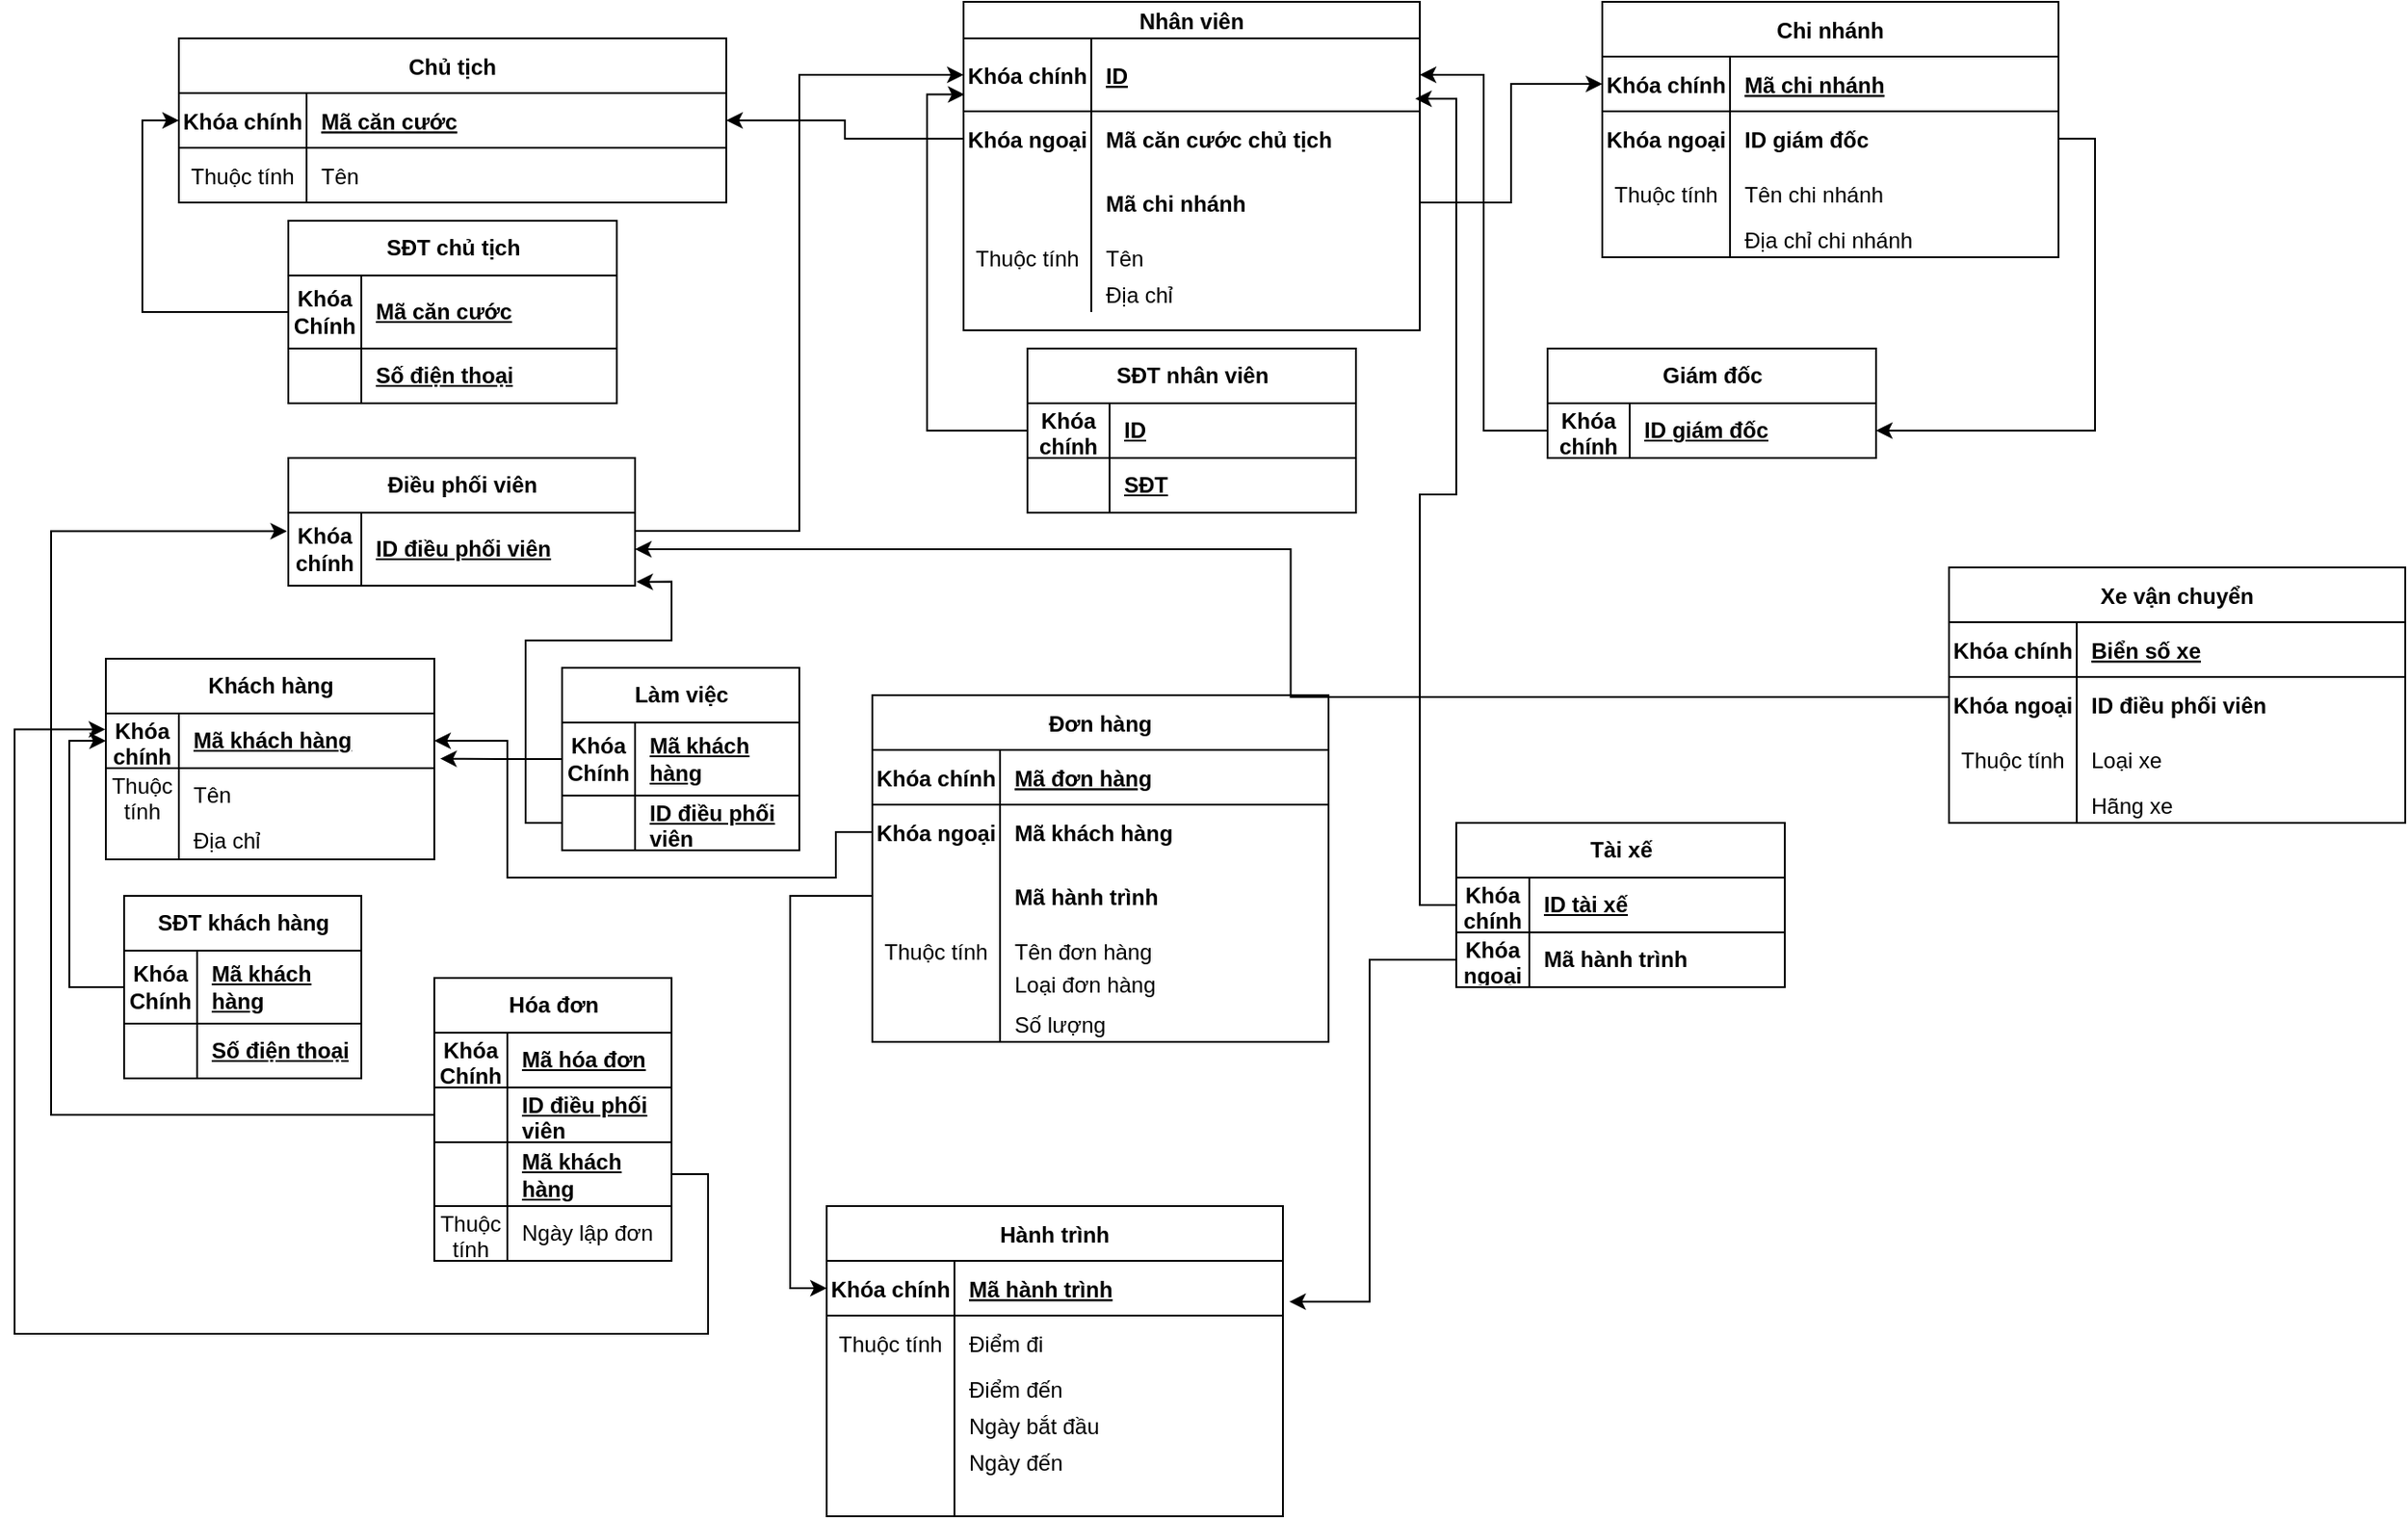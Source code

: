 <mxfile version="24.7.17">
  <diagram id="R2lEEEUBdFMjLlhIrx00" name="Page-1">
    <mxGraphModel dx="2339" dy="807" grid="1" gridSize="1" guides="1" tooltips="1" connect="1" arrows="1" fold="1" page="1" pageScale="1" pageWidth="850" pageHeight="1100" math="0" shadow="0" extFonts="Permanent Marker^https://fonts.googleapis.com/css?family=Permanent+Marker">
      <root>
        <mxCell id="0" />
        <mxCell id="1" parent="0" />
        <mxCell id="C-vyLk0tnHw3VtMMgP7b-23" value="Chủ tịch" style="shape=table;startSize=30;container=1;collapsible=1;childLayout=tableLayout;fixedRows=1;rowLines=0;fontStyle=1;align=center;resizeLast=1;" parent="1" vertex="1">
          <mxGeometry x="70" y="120" width="300" height="90" as="geometry" />
        </mxCell>
        <mxCell id="C-vyLk0tnHw3VtMMgP7b-24" value="" style="shape=partialRectangle;collapsible=0;dropTarget=0;pointerEvents=0;fillColor=none;points=[[0,0.5],[1,0.5]];portConstraint=eastwest;top=0;left=0;right=0;bottom=1;" parent="C-vyLk0tnHw3VtMMgP7b-23" vertex="1">
          <mxGeometry y="30" width="300" height="30" as="geometry" />
        </mxCell>
        <mxCell id="C-vyLk0tnHw3VtMMgP7b-25" value="Khóa chính" style="shape=partialRectangle;overflow=hidden;connectable=0;fillColor=none;top=0;left=0;bottom=0;right=0;fontStyle=1;" parent="C-vyLk0tnHw3VtMMgP7b-24" vertex="1">
          <mxGeometry width="70" height="30" as="geometry">
            <mxRectangle width="70" height="30" as="alternateBounds" />
          </mxGeometry>
        </mxCell>
        <mxCell id="C-vyLk0tnHw3VtMMgP7b-26" value="Mã căn cước" style="shape=partialRectangle;overflow=hidden;connectable=0;fillColor=none;top=0;left=0;bottom=0;right=0;align=left;spacingLeft=6;fontStyle=5;" parent="C-vyLk0tnHw3VtMMgP7b-24" vertex="1">
          <mxGeometry x="70" width="230" height="30" as="geometry">
            <mxRectangle width="230" height="30" as="alternateBounds" />
          </mxGeometry>
        </mxCell>
        <mxCell id="C-vyLk0tnHw3VtMMgP7b-27" value="" style="shape=partialRectangle;collapsible=0;dropTarget=0;pointerEvents=0;fillColor=none;points=[[0,0.5],[1,0.5]];portConstraint=eastwest;top=0;left=0;right=0;bottom=0;" parent="C-vyLk0tnHw3VtMMgP7b-23" vertex="1">
          <mxGeometry y="60" width="300" height="30" as="geometry" />
        </mxCell>
        <mxCell id="C-vyLk0tnHw3VtMMgP7b-28" value="Thuộc tính" style="shape=partialRectangle;overflow=hidden;connectable=0;fillColor=none;top=0;left=0;bottom=0;right=0;" parent="C-vyLk0tnHw3VtMMgP7b-27" vertex="1">
          <mxGeometry width="70" height="30" as="geometry">
            <mxRectangle width="70" height="30" as="alternateBounds" />
          </mxGeometry>
        </mxCell>
        <mxCell id="C-vyLk0tnHw3VtMMgP7b-29" value="Tên" style="shape=partialRectangle;overflow=hidden;connectable=0;fillColor=none;top=0;left=0;bottom=0;right=0;align=left;spacingLeft=6;" parent="C-vyLk0tnHw3VtMMgP7b-27" vertex="1">
          <mxGeometry x="70" width="230" height="30" as="geometry">
            <mxRectangle width="230" height="30" as="alternateBounds" />
          </mxGeometry>
        </mxCell>
        <mxCell id="lbBk-X-vaE7nb50ZEE5i-4" value="SĐT chủ tịch" style="shape=table;startSize=30;container=1;collapsible=1;childLayout=tableLayout;fixedRows=1;rowLines=0;fontStyle=1;align=center;resizeLast=1;html=1;" parent="1" vertex="1">
          <mxGeometry x="130" y="220" width="180" height="100" as="geometry" />
        </mxCell>
        <mxCell id="lbBk-X-vaE7nb50ZEE5i-5" value="" style="shape=tableRow;horizontal=0;startSize=0;swimlaneHead=0;swimlaneBody=0;fillColor=none;collapsible=0;dropTarget=0;points=[[0,0.5],[1,0.5]];portConstraint=eastwest;top=0;left=0;right=0;bottom=1;" parent="lbBk-X-vaE7nb50ZEE5i-4" vertex="1">
          <mxGeometry y="30" width="180" height="40" as="geometry" />
        </mxCell>
        <mxCell id="lbBk-X-vaE7nb50ZEE5i-6" value="Khóa Chính" style="shape=partialRectangle;connectable=0;fillColor=none;top=0;left=0;bottom=0;right=0;fontStyle=1;overflow=hidden;whiteSpace=wrap;html=1;" parent="lbBk-X-vaE7nb50ZEE5i-5" vertex="1">
          <mxGeometry width="40" height="40" as="geometry">
            <mxRectangle width="40" height="40" as="alternateBounds" />
          </mxGeometry>
        </mxCell>
        <mxCell id="lbBk-X-vaE7nb50ZEE5i-7" value="Mã căn cước" style="shape=partialRectangle;connectable=0;fillColor=none;top=0;left=0;bottom=0;right=0;align=left;spacingLeft=6;fontStyle=5;overflow=hidden;whiteSpace=wrap;html=1;" parent="lbBk-X-vaE7nb50ZEE5i-5" vertex="1">
          <mxGeometry x="40" width="140" height="40" as="geometry">
            <mxRectangle width="140" height="40" as="alternateBounds" />
          </mxGeometry>
        </mxCell>
        <mxCell id="lbBk-X-vaE7nb50ZEE5i-8" value="" style="shape=tableRow;horizontal=0;startSize=0;swimlaneHead=0;swimlaneBody=0;fillColor=none;collapsible=0;dropTarget=0;points=[[0,0.5],[1,0.5]];portConstraint=eastwest;top=0;left=0;right=0;bottom=0;" parent="lbBk-X-vaE7nb50ZEE5i-4" vertex="1">
          <mxGeometry y="70" width="180" height="30" as="geometry" />
        </mxCell>
        <mxCell id="lbBk-X-vaE7nb50ZEE5i-9" value="" style="shape=partialRectangle;connectable=0;fillColor=none;top=0;left=0;bottom=0;right=0;editable=1;overflow=hidden;whiteSpace=wrap;html=1;" parent="lbBk-X-vaE7nb50ZEE5i-8" vertex="1">
          <mxGeometry width="40" height="30" as="geometry">
            <mxRectangle width="40" height="30" as="alternateBounds" />
          </mxGeometry>
        </mxCell>
        <mxCell id="lbBk-X-vaE7nb50ZEE5i-10" value="&lt;b&gt;&lt;u&gt;Số điện thoại&lt;/u&gt;&lt;/b&gt;" style="shape=partialRectangle;connectable=0;fillColor=none;top=0;left=0;bottom=0;right=0;align=left;spacingLeft=6;overflow=hidden;whiteSpace=wrap;html=1;" parent="lbBk-X-vaE7nb50ZEE5i-8" vertex="1">
          <mxGeometry x="40" width="140" height="30" as="geometry">
            <mxRectangle width="140" height="30" as="alternateBounds" />
          </mxGeometry>
        </mxCell>
        <mxCell id="lbBk-X-vaE7nb50ZEE5i-17" style="edgeStyle=orthogonalEdgeStyle;rounded=0;orthogonalLoop=1;jettySize=auto;html=1;entryX=0;entryY=0.5;entryDx=0;entryDy=0;" parent="1" source="lbBk-X-vaE7nb50ZEE5i-5" target="C-vyLk0tnHw3VtMMgP7b-24" edge="1">
          <mxGeometry relative="1" as="geometry">
            <Array as="points">
              <mxPoint x="50" y="270" />
              <mxPoint x="50" y="165" />
            </Array>
          </mxGeometry>
        </mxCell>
        <mxCell id="C-vyLk0tnHw3VtMMgP7b-2" value="Nhân viên" style="shape=table;startSize=20;container=1;collapsible=1;childLayout=tableLayout;fixedRows=1;rowLines=0;fontStyle=1;align=center;resizeLast=1;" parent="1" vertex="1">
          <mxGeometry x="500" y="100" width="250" height="180" as="geometry" />
        </mxCell>
        <mxCell id="C-vyLk0tnHw3VtMMgP7b-3" value="" style="shape=partialRectangle;collapsible=0;dropTarget=0;pointerEvents=0;fillColor=none;points=[[0,0.5],[1,0.5]];portConstraint=eastwest;top=0;left=0;right=0;bottom=1;" parent="C-vyLk0tnHw3VtMMgP7b-2" vertex="1">
          <mxGeometry y="20" width="250" height="40" as="geometry" />
        </mxCell>
        <mxCell id="C-vyLk0tnHw3VtMMgP7b-4" value="Khóa chính" style="shape=partialRectangle;overflow=hidden;connectable=0;fillColor=none;top=0;left=0;bottom=0;right=0;fontStyle=1;" parent="C-vyLk0tnHw3VtMMgP7b-3" vertex="1">
          <mxGeometry width="70" height="40" as="geometry">
            <mxRectangle width="70" height="40" as="alternateBounds" />
          </mxGeometry>
        </mxCell>
        <mxCell id="C-vyLk0tnHw3VtMMgP7b-5" value="ID" style="shape=partialRectangle;overflow=hidden;connectable=0;fillColor=none;top=0;left=0;bottom=0;right=0;align=left;spacingLeft=6;fontStyle=5;" parent="C-vyLk0tnHw3VtMMgP7b-3" vertex="1">
          <mxGeometry x="70" width="180" height="40" as="geometry">
            <mxRectangle width="180" height="40" as="alternateBounds" />
          </mxGeometry>
        </mxCell>
        <mxCell id="C-vyLk0tnHw3VtMMgP7b-6" value="" style="shape=partialRectangle;collapsible=0;dropTarget=0;pointerEvents=0;fillColor=none;points=[[0,0.5],[1,0.5]];portConstraint=eastwest;top=0;left=0;right=0;bottom=0;" parent="C-vyLk0tnHw3VtMMgP7b-2" vertex="1">
          <mxGeometry y="60" width="250" height="30" as="geometry" />
        </mxCell>
        <mxCell id="C-vyLk0tnHw3VtMMgP7b-7" value="Khóa ngoại" style="shape=partialRectangle;overflow=hidden;connectable=0;fillColor=none;top=0;left=0;bottom=0;right=0;fontStyle=1" parent="C-vyLk0tnHw3VtMMgP7b-6" vertex="1">
          <mxGeometry width="70" height="30" as="geometry">
            <mxRectangle width="70" height="30" as="alternateBounds" />
          </mxGeometry>
        </mxCell>
        <mxCell id="C-vyLk0tnHw3VtMMgP7b-8" value="Mã căn cước chủ tịch" style="shape=partialRectangle;overflow=hidden;connectable=0;fillColor=none;top=0;left=0;bottom=0;right=0;align=left;spacingLeft=6;fontStyle=1" parent="C-vyLk0tnHw3VtMMgP7b-6" vertex="1">
          <mxGeometry x="70" width="180" height="30" as="geometry">
            <mxRectangle width="180" height="30" as="alternateBounds" />
          </mxGeometry>
        </mxCell>
        <mxCell id="C-vyLk0tnHw3VtMMgP7b-9" value="" style="shape=partialRectangle;collapsible=0;dropTarget=0;pointerEvents=0;fillColor=none;points=[[0,0.5],[1,0.5]];portConstraint=eastwest;top=0;left=0;right=0;bottom=0;" parent="C-vyLk0tnHw3VtMMgP7b-2" vertex="1">
          <mxGeometry y="90" width="250" height="40" as="geometry" />
        </mxCell>
        <mxCell id="C-vyLk0tnHw3VtMMgP7b-10" value="" style="shape=partialRectangle;overflow=hidden;connectable=0;fillColor=none;top=0;left=0;bottom=0;right=0;" parent="C-vyLk0tnHw3VtMMgP7b-9" vertex="1">
          <mxGeometry width="70" height="40" as="geometry">
            <mxRectangle width="70" height="40" as="alternateBounds" />
          </mxGeometry>
        </mxCell>
        <mxCell id="C-vyLk0tnHw3VtMMgP7b-11" value="Mã chi nhánh" style="shape=partialRectangle;overflow=hidden;connectable=0;fillColor=none;top=0;left=0;bottom=0;right=0;align=left;spacingLeft=6;fontStyle=1" parent="C-vyLk0tnHw3VtMMgP7b-9" vertex="1">
          <mxGeometry x="70" width="180" height="40" as="geometry">
            <mxRectangle width="180" height="40" as="alternateBounds" />
          </mxGeometry>
        </mxCell>
        <mxCell id="lbBk-X-vaE7nb50ZEE5i-32" value="" style="shape=partialRectangle;collapsible=0;dropTarget=0;pointerEvents=0;fillColor=none;points=[[0,0.5],[1,0.5]];portConstraint=eastwest;top=0;left=0;right=0;bottom=0;" parent="C-vyLk0tnHw3VtMMgP7b-2" vertex="1">
          <mxGeometry y="130" width="250" height="20" as="geometry" />
        </mxCell>
        <mxCell id="lbBk-X-vaE7nb50ZEE5i-33" value="Thuộc tính" style="shape=partialRectangle;overflow=hidden;connectable=0;fillColor=none;top=0;left=0;bottom=0;right=0;" parent="lbBk-X-vaE7nb50ZEE5i-32" vertex="1">
          <mxGeometry width="70" height="20" as="geometry">
            <mxRectangle width="70" height="20" as="alternateBounds" />
          </mxGeometry>
        </mxCell>
        <mxCell id="lbBk-X-vaE7nb50ZEE5i-34" value="Tên" style="shape=partialRectangle;overflow=hidden;connectable=0;fillColor=none;top=0;left=0;bottom=0;right=0;align=left;spacingLeft=6;fontStyle=0" parent="lbBk-X-vaE7nb50ZEE5i-32" vertex="1">
          <mxGeometry x="70" width="180" height="20" as="geometry">
            <mxRectangle width="180" height="20" as="alternateBounds" />
          </mxGeometry>
        </mxCell>
        <mxCell id="lbBk-X-vaE7nb50ZEE5i-35" value="" style="shape=partialRectangle;collapsible=0;dropTarget=0;pointerEvents=0;fillColor=none;points=[[0,0.5],[1,0.5]];portConstraint=eastwest;top=0;left=0;right=0;bottom=0;" parent="C-vyLk0tnHw3VtMMgP7b-2" vertex="1">
          <mxGeometry y="150" width="250" height="20" as="geometry" />
        </mxCell>
        <mxCell id="lbBk-X-vaE7nb50ZEE5i-36" value="" style="shape=partialRectangle;overflow=hidden;connectable=0;fillColor=none;top=0;left=0;bottom=0;right=0;" parent="lbBk-X-vaE7nb50ZEE5i-35" vertex="1">
          <mxGeometry width="70" height="20" as="geometry">
            <mxRectangle width="70" height="20" as="alternateBounds" />
          </mxGeometry>
        </mxCell>
        <mxCell id="lbBk-X-vaE7nb50ZEE5i-37" value="Địa chỉ" style="shape=partialRectangle;overflow=hidden;connectable=0;fillColor=none;top=0;left=0;bottom=0;right=0;align=left;spacingLeft=6;fontStyle=0" parent="lbBk-X-vaE7nb50ZEE5i-35" vertex="1">
          <mxGeometry x="70" width="180" height="20" as="geometry">
            <mxRectangle width="180" height="20" as="alternateBounds" />
          </mxGeometry>
        </mxCell>
        <mxCell id="lbBk-X-vaE7nb50ZEE5i-31" style="edgeStyle=orthogonalEdgeStyle;rounded=0;orthogonalLoop=1;jettySize=auto;html=1;entryX=1;entryY=0.5;entryDx=0;entryDy=0;" parent="1" source="C-vyLk0tnHw3VtMMgP7b-6" target="C-vyLk0tnHw3VtMMgP7b-24" edge="1">
          <mxGeometry relative="1" as="geometry" />
        </mxCell>
        <mxCell id="lbBk-X-vaE7nb50ZEE5i-42" value="SĐT nhân viên" style="shape=table;startSize=30;container=1;collapsible=1;childLayout=tableLayout;fixedRows=1;rowLines=0;fontStyle=1;align=center;resizeLast=1;html=1;" parent="1" vertex="1">
          <mxGeometry x="535" y="290" width="180" height="90" as="geometry" />
        </mxCell>
        <mxCell id="lbBk-X-vaE7nb50ZEE5i-43" value="" style="shape=tableRow;horizontal=0;startSize=0;swimlaneHead=0;swimlaneBody=0;fillColor=none;collapsible=0;dropTarget=0;points=[[0,0.5],[1,0.5]];portConstraint=eastwest;top=0;left=0;right=0;bottom=1;" parent="lbBk-X-vaE7nb50ZEE5i-42" vertex="1">
          <mxGeometry y="30" width="180" height="30" as="geometry" />
        </mxCell>
        <mxCell id="lbBk-X-vaE7nb50ZEE5i-44" value="Khóa chính" style="shape=partialRectangle;connectable=0;fillColor=none;top=0;left=0;bottom=0;right=0;fontStyle=1;overflow=hidden;whiteSpace=wrap;html=1;" parent="lbBk-X-vaE7nb50ZEE5i-43" vertex="1">
          <mxGeometry width="45" height="30" as="geometry">
            <mxRectangle width="45" height="30" as="alternateBounds" />
          </mxGeometry>
        </mxCell>
        <mxCell id="lbBk-X-vaE7nb50ZEE5i-45" value="ID" style="shape=partialRectangle;connectable=0;fillColor=none;top=0;left=0;bottom=0;right=0;align=left;spacingLeft=6;fontStyle=5;overflow=hidden;whiteSpace=wrap;html=1;" parent="lbBk-X-vaE7nb50ZEE5i-43" vertex="1">
          <mxGeometry x="45" width="135" height="30" as="geometry">
            <mxRectangle width="135" height="30" as="alternateBounds" />
          </mxGeometry>
        </mxCell>
        <mxCell id="lbBk-X-vaE7nb50ZEE5i-52" value="" style="shape=tableRow;horizontal=0;startSize=0;swimlaneHead=0;swimlaneBody=0;fillColor=none;collapsible=0;dropTarget=0;points=[[0,0.5],[1,0.5]];portConstraint=eastwest;top=0;left=0;right=0;bottom=0;" parent="lbBk-X-vaE7nb50ZEE5i-42" vertex="1">
          <mxGeometry y="60" width="180" height="30" as="geometry" />
        </mxCell>
        <mxCell id="lbBk-X-vaE7nb50ZEE5i-53" value="" style="shape=partialRectangle;connectable=0;fillColor=none;top=0;left=0;bottom=0;right=0;editable=1;overflow=hidden;whiteSpace=wrap;html=1;" parent="lbBk-X-vaE7nb50ZEE5i-52" vertex="1">
          <mxGeometry width="45" height="30" as="geometry">
            <mxRectangle width="45" height="30" as="alternateBounds" />
          </mxGeometry>
        </mxCell>
        <mxCell id="lbBk-X-vaE7nb50ZEE5i-54" value="SĐT" style="shape=partialRectangle;connectable=0;fillColor=none;top=0;left=0;bottom=0;right=0;align=left;spacingLeft=6;overflow=hidden;whiteSpace=wrap;html=1;fontStyle=5" parent="lbBk-X-vaE7nb50ZEE5i-52" vertex="1">
          <mxGeometry x="45" width="135" height="30" as="geometry">
            <mxRectangle width="135" height="30" as="alternateBounds" />
          </mxGeometry>
        </mxCell>
        <mxCell id="lbBk-X-vaE7nb50ZEE5i-62" value="Điều phối viên" style="shape=table;startSize=30;container=1;collapsible=1;childLayout=tableLayout;fixedRows=1;rowLines=0;fontStyle=1;align=center;resizeLast=1;html=1;" parent="1" vertex="1">
          <mxGeometry x="130" y="350" width="190" height="70" as="geometry" />
        </mxCell>
        <mxCell id="lbBk-X-vaE7nb50ZEE5i-63" value="" style="shape=tableRow;horizontal=0;startSize=0;swimlaneHead=0;swimlaneBody=0;fillColor=none;collapsible=0;dropTarget=0;points=[[0,0.5],[1,0.5]];portConstraint=eastwest;top=0;left=0;right=0;bottom=1;" parent="lbBk-X-vaE7nb50ZEE5i-62" vertex="1">
          <mxGeometry y="30" width="190" height="40" as="geometry" />
        </mxCell>
        <mxCell id="lbBk-X-vaE7nb50ZEE5i-64" value="Khóa chính" style="shape=partialRectangle;connectable=0;fillColor=none;top=0;left=0;bottom=0;right=0;fontStyle=1;overflow=hidden;whiteSpace=wrap;html=1;" parent="lbBk-X-vaE7nb50ZEE5i-63" vertex="1">
          <mxGeometry width="40" height="40" as="geometry">
            <mxRectangle width="40" height="40" as="alternateBounds" />
          </mxGeometry>
        </mxCell>
        <mxCell id="lbBk-X-vaE7nb50ZEE5i-65" value="ID điều phối viên" style="shape=partialRectangle;connectable=0;fillColor=none;top=0;left=0;bottom=0;right=0;align=left;spacingLeft=6;fontStyle=5;overflow=hidden;whiteSpace=wrap;html=1;" parent="lbBk-X-vaE7nb50ZEE5i-63" vertex="1">
          <mxGeometry x="40" width="150" height="40" as="geometry">
            <mxRectangle width="150" height="40" as="alternateBounds" />
          </mxGeometry>
        </mxCell>
        <mxCell id="lbBk-X-vaE7nb50ZEE5i-75" style="edgeStyle=orthogonalEdgeStyle;rounded=0;orthogonalLoop=1;jettySize=auto;html=1;" parent="1" source="lbBk-X-vaE7nb50ZEE5i-63" target="C-vyLk0tnHw3VtMMgP7b-3" edge="1">
          <mxGeometry relative="1" as="geometry">
            <Array as="points">
              <mxPoint x="410" y="390" />
              <mxPoint x="410" y="140" />
            </Array>
          </mxGeometry>
        </mxCell>
        <mxCell id="lbBk-X-vaE7nb50ZEE5i-76" value="Khách hàng" style="shape=table;startSize=30;container=1;collapsible=1;childLayout=tableLayout;fixedRows=1;rowLines=0;fontStyle=1;align=center;resizeLast=1;html=1;" parent="1" vertex="1">
          <mxGeometry x="30" y="460" width="180" height="110" as="geometry" />
        </mxCell>
        <mxCell id="lbBk-X-vaE7nb50ZEE5i-77" value="" style="shape=tableRow;horizontal=0;startSize=0;swimlaneHead=0;swimlaneBody=0;fillColor=none;collapsible=0;dropTarget=0;points=[[0,0.5],[1,0.5]];portConstraint=eastwest;top=0;left=0;right=0;bottom=1;" parent="lbBk-X-vaE7nb50ZEE5i-76" vertex="1">
          <mxGeometry y="30" width="180" height="30" as="geometry" />
        </mxCell>
        <mxCell id="lbBk-X-vaE7nb50ZEE5i-78" value="Khóa chính" style="shape=partialRectangle;connectable=0;fillColor=none;top=0;left=0;bottom=0;right=0;fontStyle=1;overflow=hidden;whiteSpace=wrap;html=1;" parent="lbBk-X-vaE7nb50ZEE5i-77" vertex="1">
          <mxGeometry width="40" height="30" as="geometry">
            <mxRectangle width="40" height="30" as="alternateBounds" />
          </mxGeometry>
        </mxCell>
        <mxCell id="lbBk-X-vaE7nb50ZEE5i-79" value="Mã khách hàng" style="shape=partialRectangle;connectable=0;fillColor=none;top=0;left=0;bottom=0;right=0;align=left;spacingLeft=6;fontStyle=5;overflow=hidden;whiteSpace=wrap;html=1;" parent="lbBk-X-vaE7nb50ZEE5i-77" vertex="1">
          <mxGeometry x="40" width="140" height="30" as="geometry">
            <mxRectangle width="140" height="30" as="alternateBounds" />
          </mxGeometry>
        </mxCell>
        <mxCell id="lbBk-X-vaE7nb50ZEE5i-80" value="" style="shape=tableRow;horizontal=0;startSize=0;swimlaneHead=0;swimlaneBody=0;fillColor=none;collapsible=0;dropTarget=0;points=[[0,0.5],[1,0.5]];portConstraint=eastwest;top=0;left=0;right=0;bottom=0;" parent="lbBk-X-vaE7nb50ZEE5i-76" vertex="1">
          <mxGeometry y="60" width="180" height="30" as="geometry" />
        </mxCell>
        <mxCell id="lbBk-X-vaE7nb50ZEE5i-81" value="Thuộc tính" style="shape=partialRectangle;connectable=0;fillColor=none;top=0;left=0;bottom=0;right=0;editable=1;overflow=hidden;whiteSpace=wrap;html=1;" parent="lbBk-X-vaE7nb50ZEE5i-80" vertex="1">
          <mxGeometry width="40" height="30" as="geometry">
            <mxRectangle width="40" height="30" as="alternateBounds" />
          </mxGeometry>
        </mxCell>
        <mxCell id="lbBk-X-vaE7nb50ZEE5i-82" value="Tên" style="shape=partialRectangle;connectable=0;fillColor=none;top=0;left=0;bottom=0;right=0;align=left;spacingLeft=6;overflow=hidden;whiteSpace=wrap;html=1;" parent="lbBk-X-vaE7nb50ZEE5i-80" vertex="1">
          <mxGeometry x="40" width="140" height="30" as="geometry">
            <mxRectangle width="140" height="30" as="alternateBounds" />
          </mxGeometry>
        </mxCell>
        <mxCell id="lbBk-X-vaE7nb50ZEE5i-83" value="" style="shape=tableRow;horizontal=0;startSize=0;swimlaneHead=0;swimlaneBody=0;fillColor=none;collapsible=0;dropTarget=0;points=[[0,0.5],[1,0.5]];portConstraint=eastwest;top=0;left=0;right=0;bottom=0;" parent="lbBk-X-vaE7nb50ZEE5i-76" vertex="1">
          <mxGeometry y="90" width="180" height="20" as="geometry" />
        </mxCell>
        <mxCell id="lbBk-X-vaE7nb50ZEE5i-84" value="" style="shape=partialRectangle;connectable=0;fillColor=none;top=0;left=0;bottom=0;right=0;editable=1;overflow=hidden;whiteSpace=wrap;html=1;" parent="lbBk-X-vaE7nb50ZEE5i-83" vertex="1">
          <mxGeometry width="40" height="20" as="geometry">
            <mxRectangle width="40" height="20" as="alternateBounds" />
          </mxGeometry>
        </mxCell>
        <mxCell id="lbBk-X-vaE7nb50ZEE5i-85" value="Địa chỉ" style="shape=partialRectangle;connectable=0;fillColor=none;top=0;left=0;bottom=0;right=0;align=left;spacingLeft=6;overflow=hidden;whiteSpace=wrap;html=1;" parent="lbBk-X-vaE7nb50ZEE5i-83" vertex="1">
          <mxGeometry x="40" width="140" height="20" as="geometry">
            <mxRectangle width="140" height="20" as="alternateBounds" />
          </mxGeometry>
        </mxCell>
        <mxCell id="lbBk-X-vaE7nb50ZEE5i-89" value="SĐT khách hàng" style="shape=table;startSize=30;container=1;collapsible=1;childLayout=tableLayout;fixedRows=1;rowLines=0;fontStyle=1;align=center;resizeLast=1;html=1;" parent="1" vertex="1">
          <mxGeometry x="40" y="590" width="130" height="100" as="geometry" />
        </mxCell>
        <mxCell id="lbBk-X-vaE7nb50ZEE5i-90" value="" style="shape=tableRow;horizontal=0;startSize=0;swimlaneHead=0;swimlaneBody=0;fillColor=none;collapsible=0;dropTarget=0;points=[[0,0.5],[1,0.5]];portConstraint=eastwest;top=0;left=0;right=0;bottom=1;" parent="lbBk-X-vaE7nb50ZEE5i-89" vertex="1">
          <mxGeometry y="30" width="130" height="40" as="geometry" />
        </mxCell>
        <mxCell id="lbBk-X-vaE7nb50ZEE5i-91" value="Khóa Chính" style="shape=partialRectangle;connectable=0;fillColor=none;top=0;left=0;bottom=0;right=0;fontStyle=1;overflow=hidden;whiteSpace=wrap;html=1;" parent="lbBk-X-vaE7nb50ZEE5i-90" vertex="1">
          <mxGeometry width="40" height="40" as="geometry">
            <mxRectangle width="40" height="40" as="alternateBounds" />
          </mxGeometry>
        </mxCell>
        <mxCell id="lbBk-X-vaE7nb50ZEE5i-92" value="Mã khách hàng" style="shape=partialRectangle;connectable=0;fillColor=none;top=0;left=0;bottom=0;right=0;align=left;spacingLeft=6;fontStyle=5;overflow=hidden;whiteSpace=wrap;html=1;" parent="lbBk-X-vaE7nb50ZEE5i-90" vertex="1">
          <mxGeometry x="40" width="90" height="40" as="geometry">
            <mxRectangle width="90" height="40" as="alternateBounds" />
          </mxGeometry>
        </mxCell>
        <mxCell id="lbBk-X-vaE7nb50ZEE5i-93" value="" style="shape=tableRow;horizontal=0;startSize=0;swimlaneHead=0;swimlaneBody=0;fillColor=none;collapsible=0;dropTarget=0;points=[[0,0.5],[1,0.5]];portConstraint=eastwest;top=0;left=0;right=0;bottom=0;" parent="lbBk-X-vaE7nb50ZEE5i-89" vertex="1">
          <mxGeometry y="70" width="130" height="30" as="geometry" />
        </mxCell>
        <mxCell id="lbBk-X-vaE7nb50ZEE5i-94" value="" style="shape=partialRectangle;connectable=0;fillColor=none;top=0;left=0;bottom=0;right=0;editable=1;overflow=hidden;whiteSpace=wrap;html=1;" parent="lbBk-X-vaE7nb50ZEE5i-93" vertex="1">
          <mxGeometry width="40" height="30" as="geometry">
            <mxRectangle width="40" height="30" as="alternateBounds" />
          </mxGeometry>
        </mxCell>
        <mxCell id="lbBk-X-vaE7nb50ZEE5i-95" value="&lt;b&gt;&lt;u&gt;Số điện thoại&lt;/u&gt;&lt;/b&gt;" style="shape=partialRectangle;connectable=0;fillColor=none;top=0;left=0;bottom=0;right=0;align=left;spacingLeft=6;overflow=hidden;whiteSpace=wrap;html=1;" parent="lbBk-X-vaE7nb50ZEE5i-93" vertex="1">
          <mxGeometry x="40" width="90" height="30" as="geometry">
            <mxRectangle width="90" height="30" as="alternateBounds" />
          </mxGeometry>
        </mxCell>
        <mxCell id="lbBk-X-vaE7nb50ZEE5i-97" style="edgeStyle=orthogonalEdgeStyle;rounded=0;orthogonalLoop=1;jettySize=auto;html=1;" parent="1" source="lbBk-X-vaE7nb50ZEE5i-90" target="lbBk-X-vaE7nb50ZEE5i-77" edge="1">
          <mxGeometry relative="1" as="geometry">
            <Array as="points">
              <mxPoint x="10" y="640" />
              <mxPoint x="10" y="505" />
            </Array>
          </mxGeometry>
        </mxCell>
        <mxCell id="AZUrMDluwnxKZBMz4kVq-1" value="Làm việc" style="shape=table;startSize=30;container=1;collapsible=1;childLayout=tableLayout;fixedRows=1;rowLines=0;fontStyle=1;align=center;resizeLast=1;html=1;" vertex="1" parent="1">
          <mxGeometry x="280" y="465" width="130" height="100" as="geometry" />
        </mxCell>
        <mxCell id="AZUrMDluwnxKZBMz4kVq-2" value="" style="shape=tableRow;horizontal=0;startSize=0;swimlaneHead=0;swimlaneBody=0;fillColor=none;collapsible=0;dropTarget=0;points=[[0,0.5],[1,0.5]];portConstraint=eastwest;top=0;left=0;right=0;bottom=1;" vertex="1" parent="AZUrMDluwnxKZBMz4kVq-1">
          <mxGeometry y="30" width="130" height="40" as="geometry" />
        </mxCell>
        <mxCell id="AZUrMDluwnxKZBMz4kVq-3" value="Khóa Chính" style="shape=partialRectangle;connectable=0;fillColor=none;top=0;left=0;bottom=0;right=0;fontStyle=1;overflow=hidden;whiteSpace=wrap;html=1;" vertex="1" parent="AZUrMDluwnxKZBMz4kVq-2">
          <mxGeometry width="40" height="40" as="geometry">
            <mxRectangle width="40" height="40" as="alternateBounds" />
          </mxGeometry>
        </mxCell>
        <mxCell id="AZUrMDluwnxKZBMz4kVq-4" value="Mã khách hàng" style="shape=partialRectangle;connectable=0;fillColor=none;top=0;left=0;bottom=0;right=0;align=left;spacingLeft=6;fontStyle=5;overflow=hidden;whiteSpace=wrap;html=1;" vertex="1" parent="AZUrMDluwnxKZBMz4kVq-2">
          <mxGeometry x="40" width="90" height="40" as="geometry">
            <mxRectangle width="90" height="40" as="alternateBounds" />
          </mxGeometry>
        </mxCell>
        <mxCell id="AZUrMDluwnxKZBMz4kVq-5" value="" style="shape=tableRow;horizontal=0;startSize=0;swimlaneHead=0;swimlaneBody=0;fillColor=none;collapsible=0;dropTarget=0;points=[[0,0.5],[1,0.5]];portConstraint=eastwest;top=0;left=0;right=0;bottom=0;" vertex="1" parent="AZUrMDluwnxKZBMz4kVq-1">
          <mxGeometry y="70" width="130" height="30" as="geometry" />
        </mxCell>
        <mxCell id="AZUrMDluwnxKZBMz4kVq-6" value="" style="shape=partialRectangle;connectable=0;fillColor=none;top=0;left=0;bottom=0;right=0;editable=1;overflow=hidden;whiteSpace=wrap;html=1;" vertex="1" parent="AZUrMDluwnxKZBMz4kVq-5">
          <mxGeometry width="40" height="30" as="geometry">
            <mxRectangle width="40" height="30" as="alternateBounds" />
          </mxGeometry>
        </mxCell>
        <mxCell id="AZUrMDluwnxKZBMz4kVq-7" value="&lt;b&gt;&lt;u&gt;ID điều phối viên&lt;/u&gt;&lt;/b&gt;" style="shape=partialRectangle;connectable=0;fillColor=none;top=0;left=0;bottom=0;right=0;align=left;spacingLeft=6;overflow=hidden;whiteSpace=wrap;html=1;" vertex="1" parent="AZUrMDluwnxKZBMz4kVq-5">
          <mxGeometry x="40" width="90" height="30" as="geometry">
            <mxRectangle width="90" height="30" as="alternateBounds" />
          </mxGeometry>
        </mxCell>
        <mxCell id="AZUrMDluwnxKZBMz4kVq-9" style="edgeStyle=orthogonalEdgeStyle;rounded=0;orthogonalLoop=1;jettySize=auto;html=1;entryX=1.018;entryY=0.827;entryDx=0;entryDy=0;entryPerimeter=0;" edge="1" parent="1" source="AZUrMDluwnxKZBMz4kVq-1" target="lbBk-X-vaE7nb50ZEE5i-77">
          <mxGeometry relative="1" as="geometry" />
        </mxCell>
        <mxCell id="AZUrMDluwnxKZBMz4kVq-20" value="Đơn hàng" style="shape=table;startSize=30;container=1;collapsible=1;childLayout=tableLayout;fixedRows=1;rowLines=0;fontStyle=1;align=center;resizeLast=1;" vertex="1" parent="1">
          <mxGeometry x="450" y="480" width="250" height="190" as="geometry" />
        </mxCell>
        <mxCell id="AZUrMDluwnxKZBMz4kVq-21" value="" style="shape=partialRectangle;collapsible=0;dropTarget=0;pointerEvents=0;fillColor=none;points=[[0,0.5],[1,0.5]];portConstraint=eastwest;top=0;left=0;right=0;bottom=1;" vertex="1" parent="AZUrMDluwnxKZBMz4kVq-20">
          <mxGeometry y="30" width="250" height="30" as="geometry" />
        </mxCell>
        <mxCell id="AZUrMDluwnxKZBMz4kVq-22" value="Khóa chính" style="shape=partialRectangle;overflow=hidden;connectable=0;fillColor=none;top=0;left=0;bottom=0;right=0;fontStyle=1;" vertex="1" parent="AZUrMDluwnxKZBMz4kVq-21">
          <mxGeometry width="70" height="30" as="geometry">
            <mxRectangle width="70" height="30" as="alternateBounds" />
          </mxGeometry>
        </mxCell>
        <mxCell id="AZUrMDluwnxKZBMz4kVq-23" value="Mã đơn hàng" style="shape=partialRectangle;overflow=hidden;connectable=0;fillColor=none;top=0;left=0;bottom=0;right=0;align=left;spacingLeft=6;fontStyle=5;" vertex="1" parent="AZUrMDluwnxKZBMz4kVq-21">
          <mxGeometry x="70" width="180" height="30" as="geometry">
            <mxRectangle width="180" height="30" as="alternateBounds" />
          </mxGeometry>
        </mxCell>
        <mxCell id="AZUrMDluwnxKZBMz4kVq-24" value="" style="shape=partialRectangle;collapsible=0;dropTarget=0;pointerEvents=0;fillColor=none;points=[[0,0.5],[1,0.5]];portConstraint=eastwest;top=0;left=0;right=0;bottom=0;" vertex="1" parent="AZUrMDluwnxKZBMz4kVq-20">
          <mxGeometry y="60" width="250" height="30" as="geometry" />
        </mxCell>
        <mxCell id="AZUrMDluwnxKZBMz4kVq-25" value="Khóa ngoại" style="shape=partialRectangle;overflow=hidden;connectable=0;fillColor=none;top=0;left=0;bottom=0;right=0;fontStyle=1" vertex="1" parent="AZUrMDluwnxKZBMz4kVq-24">
          <mxGeometry width="70" height="30" as="geometry">
            <mxRectangle width="70" height="30" as="alternateBounds" />
          </mxGeometry>
        </mxCell>
        <mxCell id="AZUrMDluwnxKZBMz4kVq-26" value="Mã khách hàng" style="shape=partialRectangle;overflow=hidden;connectable=0;fillColor=none;top=0;left=0;bottom=0;right=0;align=left;spacingLeft=6;fontStyle=1" vertex="1" parent="AZUrMDluwnxKZBMz4kVq-24">
          <mxGeometry x="70" width="180" height="30" as="geometry">
            <mxRectangle width="180" height="30" as="alternateBounds" />
          </mxGeometry>
        </mxCell>
        <mxCell id="AZUrMDluwnxKZBMz4kVq-27" value="" style="shape=partialRectangle;collapsible=0;dropTarget=0;pointerEvents=0;fillColor=none;points=[[0,0.5],[1,0.5]];portConstraint=eastwest;top=0;left=0;right=0;bottom=0;" vertex="1" parent="AZUrMDluwnxKZBMz4kVq-20">
          <mxGeometry y="90" width="250" height="40" as="geometry" />
        </mxCell>
        <mxCell id="AZUrMDluwnxKZBMz4kVq-28" value="" style="shape=partialRectangle;overflow=hidden;connectable=0;fillColor=none;top=0;left=0;bottom=0;right=0;" vertex="1" parent="AZUrMDluwnxKZBMz4kVq-27">
          <mxGeometry width="70" height="40" as="geometry">
            <mxRectangle width="70" height="40" as="alternateBounds" />
          </mxGeometry>
        </mxCell>
        <mxCell id="AZUrMDluwnxKZBMz4kVq-29" value="Mã hành trình" style="shape=partialRectangle;overflow=hidden;connectable=0;fillColor=none;top=0;left=0;bottom=0;right=0;align=left;spacingLeft=6;fontStyle=1" vertex="1" parent="AZUrMDluwnxKZBMz4kVq-27">
          <mxGeometry x="70" width="180" height="40" as="geometry">
            <mxRectangle width="180" height="40" as="alternateBounds" />
          </mxGeometry>
        </mxCell>
        <mxCell id="AZUrMDluwnxKZBMz4kVq-30" value="" style="shape=partialRectangle;collapsible=0;dropTarget=0;pointerEvents=0;fillColor=none;points=[[0,0.5],[1,0.5]];portConstraint=eastwest;top=0;left=0;right=0;bottom=0;" vertex="1" parent="AZUrMDluwnxKZBMz4kVq-20">
          <mxGeometry y="130" width="250" height="20" as="geometry" />
        </mxCell>
        <mxCell id="AZUrMDluwnxKZBMz4kVq-31" value="Thuộc tính" style="shape=partialRectangle;overflow=hidden;connectable=0;fillColor=none;top=0;left=0;bottom=0;right=0;" vertex="1" parent="AZUrMDluwnxKZBMz4kVq-30">
          <mxGeometry width="70" height="20" as="geometry">
            <mxRectangle width="70" height="20" as="alternateBounds" />
          </mxGeometry>
        </mxCell>
        <mxCell id="AZUrMDluwnxKZBMz4kVq-32" value="Tên đơn hàng" style="shape=partialRectangle;overflow=hidden;connectable=0;fillColor=none;top=0;left=0;bottom=0;right=0;align=left;spacingLeft=6;fontStyle=0" vertex="1" parent="AZUrMDluwnxKZBMz4kVq-30">
          <mxGeometry x="70" width="180" height="20" as="geometry">
            <mxRectangle width="180" height="20" as="alternateBounds" />
          </mxGeometry>
        </mxCell>
        <mxCell id="AZUrMDluwnxKZBMz4kVq-33" value="" style="shape=partialRectangle;collapsible=0;dropTarget=0;pointerEvents=0;fillColor=none;points=[[0,0.5],[1,0.5]];portConstraint=eastwest;top=0;left=0;right=0;bottom=0;" vertex="1" parent="AZUrMDluwnxKZBMz4kVq-20">
          <mxGeometry y="150" width="250" height="20" as="geometry" />
        </mxCell>
        <mxCell id="AZUrMDluwnxKZBMz4kVq-34" value="" style="shape=partialRectangle;overflow=hidden;connectable=0;fillColor=none;top=0;left=0;bottom=0;right=0;" vertex="1" parent="AZUrMDluwnxKZBMz4kVq-33">
          <mxGeometry width="70" height="20" as="geometry">
            <mxRectangle width="70" height="20" as="alternateBounds" />
          </mxGeometry>
        </mxCell>
        <mxCell id="AZUrMDluwnxKZBMz4kVq-35" value="Loại đơn hàng&#xa;" style="shape=partialRectangle;overflow=hidden;connectable=0;fillColor=none;top=0;left=0;bottom=0;right=0;align=left;spacingLeft=6;fontStyle=0" vertex="1" parent="AZUrMDluwnxKZBMz4kVq-33">
          <mxGeometry x="70" width="180" height="20" as="geometry">
            <mxRectangle width="180" height="20" as="alternateBounds" />
          </mxGeometry>
        </mxCell>
        <mxCell id="AZUrMDluwnxKZBMz4kVq-36" value="" style="shape=partialRectangle;collapsible=0;dropTarget=0;pointerEvents=0;fillColor=none;points=[[0,0.5],[1,0.5]];portConstraint=eastwest;top=0;left=0;right=0;bottom=0;" vertex="1" parent="AZUrMDluwnxKZBMz4kVq-20">
          <mxGeometry y="170" width="250" height="20" as="geometry" />
        </mxCell>
        <mxCell id="AZUrMDluwnxKZBMz4kVq-37" value="" style="shape=partialRectangle;overflow=hidden;connectable=0;fillColor=none;top=0;left=0;bottom=0;right=0;" vertex="1" parent="AZUrMDluwnxKZBMz4kVq-36">
          <mxGeometry width="70" height="20" as="geometry">
            <mxRectangle width="70" height="20" as="alternateBounds" />
          </mxGeometry>
        </mxCell>
        <mxCell id="AZUrMDluwnxKZBMz4kVq-38" value="Số lượng" style="shape=partialRectangle;overflow=hidden;connectable=0;fillColor=none;top=0;left=0;bottom=0;right=0;align=left;spacingLeft=6;fontStyle=0" vertex="1" parent="AZUrMDluwnxKZBMz4kVq-36">
          <mxGeometry x="70" width="180" height="20" as="geometry">
            <mxRectangle width="180" height="20" as="alternateBounds" />
          </mxGeometry>
        </mxCell>
        <mxCell id="AZUrMDluwnxKZBMz4kVq-39" style="edgeStyle=orthogonalEdgeStyle;rounded=0;orthogonalLoop=1;jettySize=auto;html=1;entryX=1;entryY=0.5;entryDx=0;entryDy=0;" edge="1" parent="1" source="AZUrMDluwnxKZBMz4kVq-24" target="lbBk-X-vaE7nb50ZEE5i-77">
          <mxGeometry relative="1" as="geometry">
            <Array as="points">
              <mxPoint x="430" y="555" />
              <mxPoint x="430" y="580" />
              <mxPoint x="250" y="580" />
              <mxPoint x="250" y="505" />
            </Array>
          </mxGeometry>
        </mxCell>
        <mxCell id="AZUrMDluwnxKZBMz4kVq-40" value="Hành trình" style="shape=table;startSize=30;container=1;collapsible=1;childLayout=tableLayout;fixedRows=1;rowLines=0;fontStyle=1;align=center;resizeLast=1;" vertex="1" parent="1">
          <mxGeometry x="425" y="760" width="250" height="170" as="geometry" />
        </mxCell>
        <mxCell id="AZUrMDluwnxKZBMz4kVq-41" value="" style="shape=partialRectangle;collapsible=0;dropTarget=0;pointerEvents=0;fillColor=none;points=[[0,0.5],[1,0.5]];portConstraint=eastwest;top=0;left=0;right=0;bottom=1;" vertex="1" parent="AZUrMDluwnxKZBMz4kVq-40">
          <mxGeometry y="30" width="250" height="30" as="geometry" />
        </mxCell>
        <mxCell id="AZUrMDluwnxKZBMz4kVq-42" value="Khóa chính" style="shape=partialRectangle;overflow=hidden;connectable=0;fillColor=none;top=0;left=0;bottom=0;right=0;fontStyle=1;" vertex="1" parent="AZUrMDluwnxKZBMz4kVq-41">
          <mxGeometry width="70" height="30" as="geometry">
            <mxRectangle width="70" height="30" as="alternateBounds" />
          </mxGeometry>
        </mxCell>
        <mxCell id="AZUrMDluwnxKZBMz4kVq-43" value="Mã hành trình" style="shape=partialRectangle;overflow=hidden;connectable=0;fillColor=none;top=0;left=0;bottom=0;right=0;align=left;spacingLeft=6;fontStyle=5;" vertex="1" parent="AZUrMDluwnxKZBMz4kVq-41">
          <mxGeometry x="70" width="180" height="30" as="geometry">
            <mxRectangle width="180" height="30" as="alternateBounds" />
          </mxGeometry>
        </mxCell>
        <mxCell id="AZUrMDluwnxKZBMz4kVq-44" value="" style="shape=partialRectangle;collapsible=0;dropTarget=0;pointerEvents=0;fillColor=none;points=[[0,0.5],[1,0.5]];portConstraint=eastwest;top=0;left=0;right=0;bottom=0;" vertex="1" parent="AZUrMDluwnxKZBMz4kVq-40">
          <mxGeometry y="60" width="250" height="30" as="geometry" />
        </mxCell>
        <mxCell id="AZUrMDluwnxKZBMz4kVq-45" value="Thuộc tính" style="shape=partialRectangle;overflow=hidden;connectable=0;fillColor=none;top=0;left=0;bottom=0;right=0;fontStyle=0" vertex="1" parent="AZUrMDluwnxKZBMz4kVq-44">
          <mxGeometry width="70" height="30" as="geometry">
            <mxRectangle width="70" height="30" as="alternateBounds" />
          </mxGeometry>
        </mxCell>
        <mxCell id="AZUrMDluwnxKZBMz4kVq-46" value="Điểm đi" style="shape=partialRectangle;overflow=hidden;connectable=0;fillColor=none;top=0;left=0;bottom=0;right=0;align=left;spacingLeft=6;fontStyle=0" vertex="1" parent="AZUrMDluwnxKZBMz4kVq-44">
          <mxGeometry x="70" width="180" height="30" as="geometry">
            <mxRectangle width="180" height="30" as="alternateBounds" />
          </mxGeometry>
        </mxCell>
        <mxCell id="AZUrMDluwnxKZBMz4kVq-47" value="" style="shape=partialRectangle;collapsible=0;dropTarget=0;pointerEvents=0;fillColor=none;points=[[0,0.5],[1,0.5]];portConstraint=eastwest;top=0;left=0;right=0;bottom=0;" vertex="1" parent="AZUrMDluwnxKZBMz4kVq-40">
          <mxGeometry y="90" width="250" height="20" as="geometry" />
        </mxCell>
        <mxCell id="AZUrMDluwnxKZBMz4kVq-48" value="" style="shape=partialRectangle;overflow=hidden;connectable=0;fillColor=none;top=0;left=0;bottom=0;right=0;" vertex="1" parent="AZUrMDluwnxKZBMz4kVq-47">
          <mxGeometry width="70" height="20" as="geometry">
            <mxRectangle width="70" height="20" as="alternateBounds" />
          </mxGeometry>
        </mxCell>
        <mxCell id="AZUrMDluwnxKZBMz4kVq-49" value="Điểm đến" style="shape=partialRectangle;overflow=hidden;connectable=0;fillColor=none;top=0;left=0;bottom=0;right=0;align=left;spacingLeft=6;fontStyle=0" vertex="1" parent="AZUrMDluwnxKZBMz4kVq-47">
          <mxGeometry x="70" width="180" height="20" as="geometry">
            <mxRectangle width="180" height="20" as="alternateBounds" />
          </mxGeometry>
        </mxCell>
        <mxCell id="AZUrMDluwnxKZBMz4kVq-50" value="" style="shape=partialRectangle;collapsible=0;dropTarget=0;pointerEvents=0;fillColor=none;points=[[0,0.5],[1,0.5]];portConstraint=eastwest;top=0;left=0;right=0;bottom=0;" vertex="1" parent="AZUrMDluwnxKZBMz4kVq-40">
          <mxGeometry y="110" width="250" height="20" as="geometry" />
        </mxCell>
        <mxCell id="AZUrMDluwnxKZBMz4kVq-51" value="" style="shape=partialRectangle;overflow=hidden;connectable=0;fillColor=none;top=0;left=0;bottom=0;right=0;" vertex="1" parent="AZUrMDluwnxKZBMz4kVq-50">
          <mxGeometry width="70" height="20" as="geometry">
            <mxRectangle width="70" height="20" as="alternateBounds" />
          </mxGeometry>
        </mxCell>
        <mxCell id="AZUrMDluwnxKZBMz4kVq-52" value="Ngày bắt đầu" style="shape=partialRectangle;overflow=hidden;connectable=0;fillColor=none;top=0;left=0;bottom=0;right=0;align=left;spacingLeft=6;fontStyle=0" vertex="1" parent="AZUrMDluwnxKZBMz4kVq-50">
          <mxGeometry x="70" width="180" height="20" as="geometry">
            <mxRectangle width="180" height="20" as="alternateBounds" />
          </mxGeometry>
        </mxCell>
        <mxCell id="AZUrMDluwnxKZBMz4kVq-53" value="" style="shape=partialRectangle;collapsible=0;dropTarget=0;pointerEvents=0;fillColor=none;points=[[0,0.5],[1,0.5]];portConstraint=eastwest;top=0;left=0;right=0;bottom=0;" vertex="1" parent="AZUrMDluwnxKZBMz4kVq-40">
          <mxGeometry y="130" width="250" height="20" as="geometry" />
        </mxCell>
        <mxCell id="AZUrMDluwnxKZBMz4kVq-54" value="" style="shape=partialRectangle;overflow=hidden;connectable=0;fillColor=none;top=0;left=0;bottom=0;right=0;" vertex="1" parent="AZUrMDluwnxKZBMz4kVq-53">
          <mxGeometry width="70" height="20" as="geometry">
            <mxRectangle width="70" height="20" as="alternateBounds" />
          </mxGeometry>
        </mxCell>
        <mxCell id="AZUrMDluwnxKZBMz4kVq-55" value="Ngày đến" style="shape=partialRectangle;overflow=hidden;connectable=0;fillColor=none;top=0;left=0;bottom=0;right=0;align=left;spacingLeft=6;fontStyle=0" vertex="1" parent="AZUrMDluwnxKZBMz4kVq-53">
          <mxGeometry x="70" width="180" height="20" as="geometry">
            <mxRectangle width="180" height="20" as="alternateBounds" />
          </mxGeometry>
        </mxCell>
        <mxCell id="AZUrMDluwnxKZBMz4kVq-56" value="" style="shape=partialRectangle;collapsible=0;dropTarget=0;pointerEvents=0;fillColor=none;points=[[0,0.5],[1,0.5]];portConstraint=eastwest;top=0;left=0;right=0;bottom=0;" vertex="1" parent="AZUrMDluwnxKZBMz4kVq-40">
          <mxGeometry y="150" width="250" height="20" as="geometry" />
        </mxCell>
        <mxCell id="AZUrMDluwnxKZBMz4kVq-57" value="" style="shape=partialRectangle;overflow=hidden;connectable=0;fillColor=none;top=0;left=0;bottom=0;right=0;" vertex="1" parent="AZUrMDluwnxKZBMz4kVq-56">
          <mxGeometry width="70" height="20" as="geometry">
            <mxRectangle width="70" height="20" as="alternateBounds" />
          </mxGeometry>
        </mxCell>
        <mxCell id="AZUrMDluwnxKZBMz4kVq-58" value="" style="shape=partialRectangle;overflow=hidden;connectable=0;fillColor=none;top=0;left=0;bottom=0;right=0;align=left;spacingLeft=6;fontStyle=0" vertex="1" parent="AZUrMDluwnxKZBMz4kVq-56">
          <mxGeometry x="70" width="180" height="20" as="geometry">
            <mxRectangle width="180" height="20" as="alternateBounds" />
          </mxGeometry>
        </mxCell>
        <mxCell id="AZUrMDluwnxKZBMz4kVq-59" style="edgeStyle=orthogonalEdgeStyle;rounded=0;orthogonalLoop=1;jettySize=auto;html=1;entryX=0;entryY=0.5;entryDx=0;entryDy=0;" edge="1" parent="1" source="AZUrMDluwnxKZBMz4kVq-27" target="AZUrMDluwnxKZBMz4kVq-41">
          <mxGeometry relative="1" as="geometry" />
        </mxCell>
        <mxCell id="AZUrMDluwnxKZBMz4kVq-67" value="Tài xế" style="shape=table;startSize=30;container=1;collapsible=1;childLayout=tableLayout;fixedRows=1;rowLines=0;fontStyle=1;align=center;resizeLast=1;html=1;" vertex="1" parent="1">
          <mxGeometry x="770" y="550" width="180" height="90" as="geometry" />
        </mxCell>
        <mxCell id="AZUrMDluwnxKZBMz4kVq-68" value="" style="shape=tableRow;horizontal=0;startSize=0;swimlaneHead=0;swimlaneBody=0;fillColor=none;collapsible=0;dropTarget=0;points=[[0,0.5],[1,0.5]];portConstraint=eastwest;top=0;left=0;right=0;bottom=1;" vertex="1" parent="AZUrMDluwnxKZBMz4kVq-67">
          <mxGeometry y="30" width="180" height="30" as="geometry" />
        </mxCell>
        <mxCell id="AZUrMDluwnxKZBMz4kVq-69" value="Khóa chính" style="shape=partialRectangle;connectable=0;fillColor=none;top=0;left=0;bottom=0;right=0;fontStyle=1;overflow=hidden;whiteSpace=wrap;html=1;" vertex="1" parent="AZUrMDluwnxKZBMz4kVq-68">
          <mxGeometry width="40" height="30" as="geometry">
            <mxRectangle width="40" height="30" as="alternateBounds" />
          </mxGeometry>
        </mxCell>
        <mxCell id="AZUrMDluwnxKZBMz4kVq-70" value="ID tài xế" style="shape=partialRectangle;connectable=0;fillColor=none;top=0;left=0;bottom=0;right=0;align=left;spacingLeft=6;fontStyle=5;overflow=hidden;whiteSpace=wrap;html=1;" vertex="1" parent="AZUrMDluwnxKZBMz4kVq-68">
          <mxGeometry x="40" width="140" height="30" as="geometry">
            <mxRectangle width="140" height="30" as="alternateBounds" />
          </mxGeometry>
        </mxCell>
        <mxCell id="AZUrMDluwnxKZBMz4kVq-131" value="" style="shape=tableRow;horizontal=0;startSize=0;swimlaneHead=0;swimlaneBody=0;fillColor=none;collapsible=0;dropTarget=0;points=[[0,0.5],[1,0.5]];portConstraint=eastwest;top=0;left=0;right=0;bottom=1;" vertex="1" parent="AZUrMDluwnxKZBMz4kVq-67">
          <mxGeometry y="60" width="180" height="30" as="geometry" />
        </mxCell>
        <mxCell id="AZUrMDluwnxKZBMz4kVq-132" value="Khóa ngoại" style="shape=partialRectangle;connectable=0;fillColor=none;top=0;left=0;bottom=0;right=0;fontStyle=1;overflow=hidden;whiteSpace=wrap;html=1;" vertex="1" parent="AZUrMDluwnxKZBMz4kVq-131">
          <mxGeometry width="40" height="30" as="geometry">
            <mxRectangle width="40" height="30" as="alternateBounds" />
          </mxGeometry>
        </mxCell>
        <mxCell id="AZUrMDluwnxKZBMz4kVq-133" value="Mã hành trình" style="shape=partialRectangle;connectable=0;fillColor=none;top=0;left=0;bottom=0;right=0;align=left;spacingLeft=6;fontStyle=1;overflow=hidden;whiteSpace=wrap;html=1;" vertex="1" parent="AZUrMDluwnxKZBMz4kVq-131">
          <mxGeometry x="40" width="140" height="30" as="geometry">
            <mxRectangle width="140" height="30" as="alternateBounds" />
          </mxGeometry>
        </mxCell>
        <mxCell id="AZUrMDluwnxKZBMz4kVq-73" style="edgeStyle=orthogonalEdgeStyle;rounded=0;orthogonalLoop=1;jettySize=auto;html=1;exitX=0;exitY=0.5;exitDx=0;exitDy=0;entryX=0.99;entryY=0.827;entryDx=0;entryDy=0;entryPerimeter=0;" edge="1" parent="1" source="AZUrMDluwnxKZBMz4kVq-68" target="C-vyLk0tnHw3VtMMgP7b-3">
          <mxGeometry relative="1" as="geometry">
            <mxPoint x="760" y="590" as="sourcePoint" />
            <mxPoint x="760" y="150" as="targetPoint" />
          </mxGeometry>
        </mxCell>
        <mxCell id="AZUrMDluwnxKZBMz4kVq-74" value="Chi nhánh" style="shape=table;startSize=30;container=1;collapsible=1;childLayout=tableLayout;fixedRows=1;rowLines=0;fontStyle=1;align=center;resizeLast=1;" vertex="1" parent="1">
          <mxGeometry x="850" y="100" width="250" height="140" as="geometry" />
        </mxCell>
        <mxCell id="AZUrMDluwnxKZBMz4kVq-75" value="" style="shape=partialRectangle;collapsible=0;dropTarget=0;pointerEvents=0;fillColor=none;points=[[0,0.5],[1,0.5]];portConstraint=eastwest;top=0;left=0;right=0;bottom=1;" vertex="1" parent="AZUrMDluwnxKZBMz4kVq-74">
          <mxGeometry y="30" width="250" height="30" as="geometry" />
        </mxCell>
        <mxCell id="AZUrMDluwnxKZBMz4kVq-76" value="Khóa chính" style="shape=partialRectangle;overflow=hidden;connectable=0;fillColor=none;top=0;left=0;bottom=0;right=0;fontStyle=1;" vertex="1" parent="AZUrMDluwnxKZBMz4kVq-75">
          <mxGeometry width="70" height="30" as="geometry">
            <mxRectangle width="70" height="30" as="alternateBounds" />
          </mxGeometry>
        </mxCell>
        <mxCell id="AZUrMDluwnxKZBMz4kVq-77" value="Mã chi nhánh" style="shape=partialRectangle;overflow=hidden;connectable=0;fillColor=none;top=0;left=0;bottom=0;right=0;align=left;spacingLeft=6;fontStyle=5;" vertex="1" parent="AZUrMDluwnxKZBMz4kVq-75">
          <mxGeometry x="70" width="180" height="30" as="geometry">
            <mxRectangle width="180" height="30" as="alternateBounds" />
          </mxGeometry>
        </mxCell>
        <mxCell id="AZUrMDluwnxKZBMz4kVq-78" value="" style="shape=partialRectangle;collapsible=0;dropTarget=0;pointerEvents=0;fillColor=none;points=[[0,0.5],[1,0.5]];portConstraint=eastwest;top=0;left=0;right=0;bottom=0;" vertex="1" parent="AZUrMDluwnxKZBMz4kVq-74">
          <mxGeometry y="60" width="250" height="30" as="geometry" />
        </mxCell>
        <mxCell id="AZUrMDluwnxKZBMz4kVq-79" value="Khóa ngoại" style="shape=partialRectangle;overflow=hidden;connectable=0;fillColor=none;top=0;left=0;bottom=0;right=0;fontStyle=1" vertex="1" parent="AZUrMDluwnxKZBMz4kVq-78">
          <mxGeometry width="70" height="30" as="geometry">
            <mxRectangle width="70" height="30" as="alternateBounds" />
          </mxGeometry>
        </mxCell>
        <mxCell id="AZUrMDluwnxKZBMz4kVq-80" value="ID giám đốc" style="shape=partialRectangle;overflow=hidden;connectable=0;fillColor=none;top=0;left=0;bottom=0;right=0;align=left;spacingLeft=6;fontStyle=1" vertex="1" parent="AZUrMDluwnxKZBMz4kVq-78">
          <mxGeometry x="70" width="180" height="30" as="geometry">
            <mxRectangle width="180" height="30" as="alternateBounds" />
          </mxGeometry>
        </mxCell>
        <mxCell id="AZUrMDluwnxKZBMz4kVq-81" value="" style="shape=partialRectangle;collapsible=0;dropTarget=0;pointerEvents=0;fillColor=none;points=[[0,0.5],[1,0.5]];portConstraint=eastwest;top=0;left=0;right=0;bottom=0;" vertex="1" parent="AZUrMDluwnxKZBMz4kVq-74">
          <mxGeometry y="90" width="250" height="30" as="geometry" />
        </mxCell>
        <mxCell id="AZUrMDluwnxKZBMz4kVq-82" value="Thuộc tính" style="shape=partialRectangle;overflow=hidden;connectable=0;fillColor=none;top=0;left=0;bottom=0;right=0;" vertex="1" parent="AZUrMDluwnxKZBMz4kVq-81">
          <mxGeometry width="70" height="30" as="geometry">
            <mxRectangle width="70" height="30" as="alternateBounds" />
          </mxGeometry>
        </mxCell>
        <mxCell id="AZUrMDluwnxKZBMz4kVq-83" value="Tên chi nhánh" style="shape=partialRectangle;overflow=hidden;connectable=0;fillColor=none;top=0;left=0;bottom=0;right=0;align=left;spacingLeft=6;fontStyle=0" vertex="1" parent="AZUrMDluwnxKZBMz4kVq-81">
          <mxGeometry x="70" width="180" height="30" as="geometry">
            <mxRectangle width="180" height="30" as="alternateBounds" />
          </mxGeometry>
        </mxCell>
        <mxCell id="AZUrMDluwnxKZBMz4kVq-84" value="" style="shape=partialRectangle;collapsible=0;dropTarget=0;pointerEvents=0;fillColor=none;points=[[0,0.5],[1,0.5]];portConstraint=eastwest;top=0;left=0;right=0;bottom=0;" vertex="1" parent="AZUrMDluwnxKZBMz4kVq-74">
          <mxGeometry y="120" width="250" height="20" as="geometry" />
        </mxCell>
        <mxCell id="AZUrMDluwnxKZBMz4kVq-85" value="" style="shape=partialRectangle;overflow=hidden;connectable=0;fillColor=none;top=0;left=0;bottom=0;right=0;" vertex="1" parent="AZUrMDluwnxKZBMz4kVq-84">
          <mxGeometry width="70" height="20" as="geometry">
            <mxRectangle width="70" height="20" as="alternateBounds" />
          </mxGeometry>
        </mxCell>
        <mxCell id="AZUrMDluwnxKZBMz4kVq-86" value="Địa chỉ chi nhánh" style="shape=partialRectangle;overflow=hidden;connectable=0;fillColor=none;top=0;left=0;bottom=0;right=0;align=left;spacingLeft=6;fontStyle=0" vertex="1" parent="AZUrMDluwnxKZBMz4kVq-84">
          <mxGeometry x="70" width="180" height="20" as="geometry">
            <mxRectangle width="180" height="20" as="alternateBounds" />
          </mxGeometry>
        </mxCell>
        <mxCell id="AZUrMDluwnxKZBMz4kVq-90" style="edgeStyle=orthogonalEdgeStyle;rounded=0;orthogonalLoop=1;jettySize=auto;html=1;entryX=0;entryY=0.5;entryDx=0;entryDy=0;" edge="1" parent="1" source="C-vyLk0tnHw3VtMMgP7b-9" target="AZUrMDluwnxKZBMz4kVq-75">
          <mxGeometry relative="1" as="geometry" />
        </mxCell>
        <mxCell id="AZUrMDluwnxKZBMz4kVq-91" value="Giám đốc" style="shape=table;startSize=30;container=1;collapsible=1;childLayout=tableLayout;fixedRows=1;rowLines=0;fontStyle=1;align=center;resizeLast=1;html=1;" vertex="1" parent="1">
          <mxGeometry x="820" y="290" width="180" height="60" as="geometry" />
        </mxCell>
        <mxCell id="AZUrMDluwnxKZBMz4kVq-92" value="" style="shape=tableRow;horizontal=0;startSize=0;swimlaneHead=0;swimlaneBody=0;fillColor=none;collapsible=0;dropTarget=0;points=[[0,0.5],[1,0.5]];portConstraint=eastwest;top=0;left=0;right=0;bottom=1;" vertex="1" parent="AZUrMDluwnxKZBMz4kVq-91">
          <mxGeometry y="30" width="180" height="30" as="geometry" />
        </mxCell>
        <mxCell id="AZUrMDluwnxKZBMz4kVq-93" value="Khóa chính" style="shape=partialRectangle;connectable=0;fillColor=none;top=0;left=0;bottom=0;right=0;fontStyle=1;overflow=hidden;whiteSpace=wrap;html=1;" vertex="1" parent="AZUrMDluwnxKZBMz4kVq-92">
          <mxGeometry width="45" height="30" as="geometry">
            <mxRectangle width="45" height="30" as="alternateBounds" />
          </mxGeometry>
        </mxCell>
        <mxCell id="AZUrMDluwnxKZBMz4kVq-94" value="ID giám đốc" style="shape=partialRectangle;connectable=0;fillColor=none;top=0;left=0;bottom=0;right=0;align=left;spacingLeft=6;fontStyle=5;overflow=hidden;whiteSpace=wrap;html=1;" vertex="1" parent="AZUrMDluwnxKZBMz4kVq-92">
          <mxGeometry x="45" width="135" height="30" as="geometry">
            <mxRectangle width="135" height="30" as="alternateBounds" />
          </mxGeometry>
        </mxCell>
        <mxCell id="AZUrMDluwnxKZBMz4kVq-98" style="edgeStyle=orthogonalEdgeStyle;rounded=0;orthogonalLoop=1;jettySize=auto;html=1;exitX=0;exitY=0.5;exitDx=0;exitDy=0;entryX=1;entryY=0.5;entryDx=0;entryDy=0;" edge="1" parent="1" source="AZUrMDluwnxKZBMz4kVq-92" target="C-vyLk0tnHw3VtMMgP7b-3">
          <mxGeometry relative="1" as="geometry" />
        </mxCell>
        <mxCell id="AZUrMDluwnxKZBMz4kVq-99" style="edgeStyle=orthogonalEdgeStyle;rounded=0;orthogonalLoop=1;jettySize=auto;html=1;exitX=1;exitY=0.5;exitDx=0;exitDy=0;entryX=1;entryY=0.5;entryDx=0;entryDy=0;" edge="1" parent="1" source="AZUrMDluwnxKZBMz4kVq-78" target="AZUrMDluwnxKZBMz4kVq-92">
          <mxGeometry relative="1" as="geometry" />
        </mxCell>
        <mxCell id="AZUrMDluwnxKZBMz4kVq-101" value="Xe vận chuyển" style="shape=table;startSize=30;container=1;collapsible=1;childLayout=tableLayout;fixedRows=1;rowLines=0;fontStyle=1;align=center;resizeLast=1;" vertex="1" parent="1">
          <mxGeometry x="1040" y="410" width="250" height="140" as="geometry" />
        </mxCell>
        <mxCell id="AZUrMDluwnxKZBMz4kVq-102" value="" style="shape=partialRectangle;collapsible=0;dropTarget=0;pointerEvents=0;fillColor=none;points=[[0,0.5],[1,0.5]];portConstraint=eastwest;top=0;left=0;right=0;bottom=1;" vertex="1" parent="AZUrMDluwnxKZBMz4kVq-101">
          <mxGeometry y="30" width="250" height="30" as="geometry" />
        </mxCell>
        <mxCell id="AZUrMDluwnxKZBMz4kVq-103" value="Khóa chính" style="shape=partialRectangle;overflow=hidden;connectable=0;fillColor=none;top=0;left=0;bottom=0;right=0;fontStyle=1;" vertex="1" parent="AZUrMDluwnxKZBMz4kVq-102">
          <mxGeometry width="70" height="30" as="geometry">
            <mxRectangle width="70" height="30" as="alternateBounds" />
          </mxGeometry>
        </mxCell>
        <mxCell id="AZUrMDluwnxKZBMz4kVq-104" value="Biển số xe" style="shape=partialRectangle;overflow=hidden;connectable=0;fillColor=none;top=0;left=0;bottom=0;right=0;align=left;spacingLeft=6;fontStyle=5;" vertex="1" parent="AZUrMDluwnxKZBMz4kVq-102">
          <mxGeometry x="70" width="180" height="30" as="geometry">
            <mxRectangle width="180" height="30" as="alternateBounds" />
          </mxGeometry>
        </mxCell>
        <mxCell id="AZUrMDluwnxKZBMz4kVq-105" value="" style="shape=partialRectangle;collapsible=0;dropTarget=0;pointerEvents=0;fillColor=none;points=[[0,0.5],[1,0.5]];portConstraint=eastwest;top=0;left=0;right=0;bottom=0;" vertex="1" parent="AZUrMDluwnxKZBMz4kVq-101">
          <mxGeometry y="60" width="250" height="30" as="geometry" />
        </mxCell>
        <mxCell id="AZUrMDluwnxKZBMz4kVq-106" value="Khóa ngoại" style="shape=partialRectangle;overflow=hidden;connectable=0;fillColor=none;top=0;left=0;bottom=0;right=0;fontStyle=1" vertex="1" parent="AZUrMDluwnxKZBMz4kVq-105">
          <mxGeometry width="70" height="30" as="geometry">
            <mxRectangle width="70" height="30" as="alternateBounds" />
          </mxGeometry>
        </mxCell>
        <mxCell id="AZUrMDluwnxKZBMz4kVq-107" value="ID điều phối viên" style="shape=partialRectangle;overflow=hidden;connectable=0;fillColor=none;top=0;left=0;bottom=0;right=0;align=left;spacingLeft=6;fontStyle=1" vertex="1" parent="AZUrMDluwnxKZBMz4kVq-105">
          <mxGeometry x="70" width="180" height="30" as="geometry">
            <mxRectangle width="180" height="30" as="alternateBounds" />
          </mxGeometry>
        </mxCell>
        <mxCell id="AZUrMDluwnxKZBMz4kVq-108" value="" style="shape=partialRectangle;collapsible=0;dropTarget=0;pointerEvents=0;fillColor=none;points=[[0,0.5],[1,0.5]];portConstraint=eastwest;top=0;left=0;right=0;bottom=0;" vertex="1" parent="AZUrMDluwnxKZBMz4kVq-101">
          <mxGeometry y="90" width="250" height="30" as="geometry" />
        </mxCell>
        <mxCell id="AZUrMDluwnxKZBMz4kVq-109" value="Thuộc tính" style="shape=partialRectangle;overflow=hidden;connectable=0;fillColor=none;top=0;left=0;bottom=0;right=0;" vertex="1" parent="AZUrMDluwnxKZBMz4kVq-108">
          <mxGeometry width="70" height="30" as="geometry">
            <mxRectangle width="70" height="30" as="alternateBounds" />
          </mxGeometry>
        </mxCell>
        <mxCell id="AZUrMDluwnxKZBMz4kVq-110" value="Loại xe" style="shape=partialRectangle;overflow=hidden;connectable=0;fillColor=none;top=0;left=0;bottom=0;right=0;align=left;spacingLeft=6;fontStyle=0" vertex="1" parent="AZUrMDluwnxKZBMz4kVq-108">
          <mxGeometry x="70" width="180" height="30" as="geometry">
            <mxRectangle width="180" height="30" as="alternateBounds" />
          </mxGeometry>
        </mxCell>
        <mxCell id="AZUrMDluwnxKZBMz4kVq-111" value="" style="shape=partialRectangle;collapsible=0;dropTarget=0;pointerEvents=0;fillColor=none;points=[[0,0.5],[1,0.5]];portConstraint=eastwest;top=0;left=0;right=0;bottom=0;" vertex="1" parent="AZUrMDluwnxKZBMz4kVq-101">
          <mxGeometry y="120" width="250" height="20" as="geometry" />
        </mxCell>
        <mxCell id="AZUrMDluwnxKZBMz4kVq-112" value="" style="shape=partialRectangle;overflow=hidden;connectable=0;fillColor=none;top=0;left=0;bottom=0;right=0;" vertex="1" parent="AZUrMDluwnxKZBMz4kVq-111">
          <mxGeometry width="70" height="20" as="geometry">
            <mxRectangle width="70" height="20" as="alternateBounds" />
          </mxGeometry>
        </mxCell>
        <mxCell id="AZUrMDluwnxKZBMz4kVq-113" value="Hãng xe" style="shape=partialRectangle;overflow=hidden;connectable=0;fillColor=none;top=0;left=0;bottom=0;right=0;align=left;spacingLeft=6;fontStyle=0" vertex="1" parent="AZUrMDluwnxKZBMz4kVq-111">
          <mxGeometry x="70" width="180" height="20" as="geometry">
            <mxRectangle width="180" height="20" as="alternateBounds" />
          </mxGeometry>
        </mxCell>
        <mxCell id="AZUrMDluwnxKZBMz4kVq-121" style="edgeStyle=orthogonalEdgeStyle;rounded=0;orthogonalLoop=1;jettySize=auto;html=1;exitX=0;exitY=0.5;exitDx=0;exitDy=0;entryX=0.002;entryY=0.77;entryDx=0;entryDy=0;entryPerimeter=0;" edge="1" parent="1" source="lbBk-X-vaE7nb50ZEE5i-43" target="C-vyLk0tnHw3VtMMgP7b-3">
          <mxGeometry relative="1" as="geometry">
            <mxPoint x="470" y="280" as="targetPoint" />
          </mxGeometry>
        </mxCell>
        <mxCell id="AZUrMDluwnxKZBMz4kVq-146" value="Hóa đơn" style="shape=table;startSize=30;container=1;collapsible=2;childLayout=tableLayout;fixedRows=1;rowLines=0;fontStyle=1;align=center;resizeLast=1;html=1;" vertex="1" parent="1">
          <mxGeometry x="210" y="635" width="130" height="155" as="geometry" />
        </mxCell>
        <mxCell id="AZUrMDluwnxKZBMz4kVq-147" value="" style="shape=tableRow;horizontal=0;startSize=0;swimlaneHead=0;swimlaneBody=0;fillColor=none;collapsible=0;dropTarget=0;points=[[0,0.5],[1,0.5]];portConstraint=eastwest;top=0;left=0;right=0;bottom=1;" vertex="1" parent="AZUrMDluwnxKZBMz4kVq-146">
          <mxGeometry y="30" width="130" height="30" as="geometry" />
        </mxCell>
        <mxCell id="AZUrMDluwnxKZBMz4kVq-148" value="Khóa Chính" style="shape=partialRectangle;connectable=0;fillColor=none;top=0;left=0;bottom=0;right=0;fontStyle=1;overflow=hidden;whiteSpace=wrap;html=1;" vertex="1" parent="AZUrMDluwnxKZBMz4kVq-147">
          <mxGeometry width="40" height="30" as="geometry">
            <mxRectangle width="40" height="30" as="alternateBounds" />
          </mxGeometry>
        </mxCell>
        <mxCell id="AZUrMDluwnxKZBMz4kVq-149" value="Mã hóa đơn" style="shape=partialRectangle;connectable=0;fillColor=none;top=0;left=0;bottom=0;right=0;align=left;spacingLeft=6;fontStyle=5;overflow=hidden;whiteSpace=wrap;html=1;" vertex="1" parent="AZUrMDluwnxKZBMz4kVq-147">
          <mxGeometry x="40" width="90" height="30" as="geometry">
            <mxRectangle width="90" height="30" as="alternateBounds" />
          </mxGeometry>
        </mxCell>
        <mxCell id="AZUrMDluwnxKZBMz4kVq-154" value="" style="shape=tableRow;horizontal=0;startSize=0;swimlaneHead=0;swimlaneBody=0;fillColor=none;collapsible=0;dropTarget=0;points=[[0,0.5],[1,0.5]];portConstraint=eastwest;top=0;left=0;right=0;bottom=1;" vertex="1" parent="AZUrMDluwnxKZBMz4kVq-146">
          <mxGeometry y="60" width="130" height="30" as="geometry" />
        </mxCell>
        <mxCell id="AZUrMDluwnxKZBMz4kVq-155" value="" style="shape=partialRectangle;connectable=0;fillColor=none;top=0;left=0;bottom=0;right=0;fontStyle=1;overflow=hidden;whiteSpace=wrap;html=1;" vertex="1" parent="AZUrMDluwnxKZBMz4kVq-154">
          <mxGeometry width="40" height="30" as="geometry">
            <mxRectangle width="40" height="30" as="alternateBounds" />
          </mxGeometry>
        </mxCell>
        <mxCell id="AZUrMDluwnxKZBMz4kVq-156" value="ID điều phối viên" style="shape=partialRectangle;connectable=0;fillColor=none;top=0;left=0;bottom=0;right=0;align=left;spacingLeft=6;fontStyle=5;overflow=hidden;whiteSpace=wrap;html=1;" vertex="1" parent="AZUrMDluwnxKZBMz4kVq-154">
          <mxGeometry x="40" width="90" height="30" as="geometry">
            <mxRectangle width="90" height="30" as="alternateBounds" />
          </mxGeometry>
        </mxCell>
        <mxCell id="AZUrMDluwnxKZBMz4kVq-162" value="" style="shape=tableRow;horizontal=0;startSize=0;swimlaneHead=0;swimlaneBody=0;fillColor=none;collapsible=0;dropTarget=0;points=[[0,0.5],[1,0.5]];portConstraint=eastwest;top=0;left=0;right=0;bottom=1;" vertex="1" parent="AZUrMDluwnxKZBMz4kVq-146">
          <mxGeometry y="90" width="130" height="35" as="geometry" />
        </mxCell>
        <mxCell id="AZUrMDluwnxKZBMz4kVq-163" value="" style="shape=partialRectangle;connectable=0;fillColor=none;top=0;left=0;bottom=0;right=0;fontStyle=1;overflow=hidden;whiteSpace=wrap;html=1;" vertex="1" parent="AZUrMDluwnxKZBMz4kVq-162">
          <mxGeometry width="40" height="35" as="geometry">
            <mxRectangle width="40" height="35" as="alternateBounds" />
          </mxGeometry>
        </mxCell>
        <mxCell id="AZUrMDluwnxKZBMz4kVq-164" value="Mã khách hàng" style="shape=partialRectangle;connectable=0;fillColor=none;top=0;left=0;bottom=0;right=0;align=left;spacingLeft=6;fontStyle=5;overflow=hidden;whiteSpace=wrap;html=1;" vertex="1" parent="AZUrMDluwnxKZBMz4kVq-162">
          <mxGeometry x="40" width="90" height="35" as="geometry">
            <mxRectangle width="90" height="35" as="alternateBounds" />
          </mxGeometry>
        </mxCell>
        <mxCell id="AZUrMDluwnxKZBMz4kVq-150" value="" style="shape=tableRow;horizontal=0;startSize=0;swimlaneHead=0;swimlaneBody=0;fillColor=none;collapsible=0;dropTarget=0;points=[[0,0.5],[1,0.5]];portConstraint=eastwest;top=0;left=0;right=0;bottom=0;" vertex="1" parent="AZUrMDluwnxKZBMz4kVq-146">
          <mxGeometry y="125" width="130" height="30" as="geometry" />
        </mxCell>
        <mxCell id="AZUrMDluwnxKZBMz4kVq-151" value="Thuộc tính" style="shape=partialRectangle;connectable=0;fillColor=none;top=0;left=0;bottom=0;right=0;editable=1;overflow=hidden;whiteSpace=wrap;html=1;dashed=1;" vertex="1" parent="AZUrMDluwnxKZBMz4kVq-150">
          <mxGeometry width="40" height="30" as="geometry">
            <mxRectangle width="40" height="30" as="alternateBounds" />
          </mxGeometry>
        </mxCell>
        <mxCell id="AZUrMDluwnxKZBMz4kVq-152" value="Ngày lập đơn" style="shape=partialRectangle;connectable=0;fillColor=none;top=0;left=0;bottom=0;right=0;align=left;spacingLeft=6;overflow=hidden;whiteSpace=wrap;html=1;" vertex="1" parent="AZUrMDluwnxKZBMz4kVq-150">
          <mxGeometry x="40" width="90" height="30" as="geometry">
            <mxRectangle width="90" height="30" as="alternateBounds" />
          </mxGeometry>
        </mxCell>
        <mxCell id="AZUrMDluwnxKZBMz4kVq-168" style="edgeStyle=orthogonalEdgeStyle;rounded=0;orthogonalLoop=1;jettySize=auto;html=1;exitX=0;exitY=0.5;exitDx=0;exitDy=0;entryX=-0.004;entryY=0.253;entryDx=0;entryDy=0;entryPerimeter=0;" edge="1" parent="1" source="AZUrMDluwnxKZBMz4kVq-154" target="lbBk-X-vaE7nb50ZEE5i-63">
          <mxGeometry relative="1" as="geometry">
            <Array as="points">
              <mxPoint y="710" />
              <mxPoint y="390" />
            </Array>
          </mxGeometry>
        </mxCell>
        <mxCell id="AZUrMDluwnxKZBMz4kVq-179" style="edgeStyle=orthogonalEdgeStyle;rounded=0;orthogonalLoop=1;jettySize=auto;html=1;exitX=1;exitY=0.5;exitDx=0;exitDy=0;entryX=-0.002;entryY=0.293;entryDx=0;entryDy=0;entryPerimeter=0;" edge="1" parent="1" source="AZUrMDluwnxKZBMz4kVq-162" target="lbBk-X-vaE7nb50ZEE5i-77">
          <mxGeometry relative="1" as="geometry">
            <Array as="points">
              <mxPoint x="360" y="743" />
              <mxPoint x="360" y="830" />
              <mxPoint x="-20" y="830" />
              <mxPoint x="-20" y="499" />
            </Array>
          </mxGeometry>
        </mxCell>
        <mxCell id="AZUrMDluwnxKZBMz4kVq-186" style="edgeStyle=orthogonalEdgeStyle;rounded=0;orthogonalLoop=1;jettySize=auto;html=1;exitX=0;exitY=0.5;exitDx=0;exitDy=0;entryX=1.014;entryY=0.747;entryDx=0;entryDy=0;entryPerimeter=0;" edge="1" parent="1" source="AZUrMDluwnxKZBMz4kVq-131" target="AZUrMDluwnxKZBMz4kVq-41">
          <mxGeometry relative="1" as="geometry" />
        </mxCell>
        <mxCell id="AZUrMDluwnxKZBMz4kVq-187" style="edgeStyle=orthogonalEdgeStyle;rounded=0;orthogonalLoop=1;jettySize=auto;html=1;exitX=0;exitY=0.5;exitDx=0;exitDy=0;entryX=1.004;entryY=0.946;entryDx=0;entryDy=0;entryPerimeter=0;" edge="1" parent="1" source="AZUrMDluwnxKZBMz4kVq-5" target="lbBk-X-vaE7nb50ZEE5i-63">
          <mxGeometry relative="1" as="geometry">
            <Array as="points">
              <mxPoint x="260" y="550" />
              <mxPoint x="260" y="450" />
              <mxPoint x="340" y="450" />
              <mxPoint x="340" y="418" />
            </Array>
          </mxGeometry>
        </mxCell>
        <mxCell id="AZUrMDluwnxKZBMz4kVq-188" style="edgeStyle=orthogonalEdgeStyle;rounded=0;orthogonalLoop=1;jettySize=auto;html=1;entryX=1.004;entryY=0.23;entryDx=0;entryDy=0;entryPerimeter=0;" edge="1" parent="1">
          <mxGeometry relative="1" as="geometry">
            <mxPoint x="1040" y="481" as="sourcePoint" />
            <mxPoint x="320.0" y="400.0" as="targetPoint" />
            <Array as="points">
              <mxPoint x="1039.24" y="480.8" />
              <mxPoint x="679.24" y="480.8" />
              <mxPoint x="679.24" y="399.8" />
            </Array>
          </mxGeometry>
        </mxCell>
      </root>
    </mxGraphModel>
  </diagram>
</mxfile>
